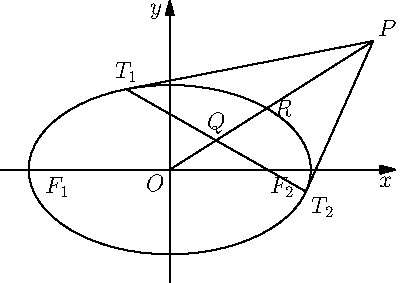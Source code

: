 
import graph;
import geometry;
import contour;

size(200);

xaxis("$x$", -6,8, Arrow);
yaxis("$y$", -4,6, Arrow);

real a = 5;
real b = 3;
real c = 4;

pair F1 = (-1*c, 0);
label("$F_1$", F1, S);
pair F2 = (c, 0);
label("$F_2$", F2, S);

pair O = (0,0);
label("$O$", O, SW);
path myellipse = ellipse(O, a, b);
draw(myellipse);

real theta1 = 1.8 * pi / 3;
pair T1 = (a*cos(theta1), b*sin(theta1));
label("$T_1$", T1, N);

real theta2 = - pi / 12;
pair T2 = (a*cos(theta2), b*sin(theta2));
label("$T_2$", T2, SE);

draw(T1 -- T2);

real tangentline(real x, pair T) {
  return T.y-(b*b*T.x)/(a*a*T.y)*(x-T.x);
}

real delta1 = 4;
real delta2 = 1;
pair T11 = (T1.x+delta1, tangentline(T1.x+delta1, T1));
pair T21 = (T2.x+delta2, tangentline(T2.x+delta2, T2));

//pair P = intersectionpoint(T1 -- T11, T2 -- T21);
point PT = intersectionpoint(line(T1, T11), line(T2, T21));
pair P = locate(PT);
label("$P$", P, NE);
draw(O -- P);
draw(P -- T1);
draw(P -- T2);

pair Q = intersectionpoint(O -- P, T1 -- T2);
label("$Q$", Q, N);
pair R = intersectionpoint(O -- P, myellipse); 
label("$R$", R, E);
